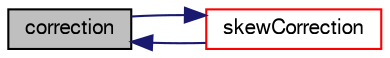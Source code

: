 digraph "correction"
{
  bgcolor="transparent";
  edge [fontname="FreeSans",fontsize="10",labelfontname="FreeSans",labelfontsize="10"];
  node [fontname="FreeSans",fontsize="10",shape=record];
  rankdir="LR";
  Node91 [label="correction",height=0.2,width=0.4,color="black", fillcolor="grey75", style="filled", fontcolor="black"];
  Node91 -> Node92 [dir="back",color="midnightblue",fontsize="10",style="solid",fontname="FreeSans"];
  Node92 [label="skewCorrection",height=0.2,width=0.4,color="red",URL="$a23254.html#a647addcca923efae5277c2482632f4fc"];
  Node92 -> Node91 [dir="back",color="midnightblue",fontsize="10",style="solid",fontname="FreeSans"];
}
